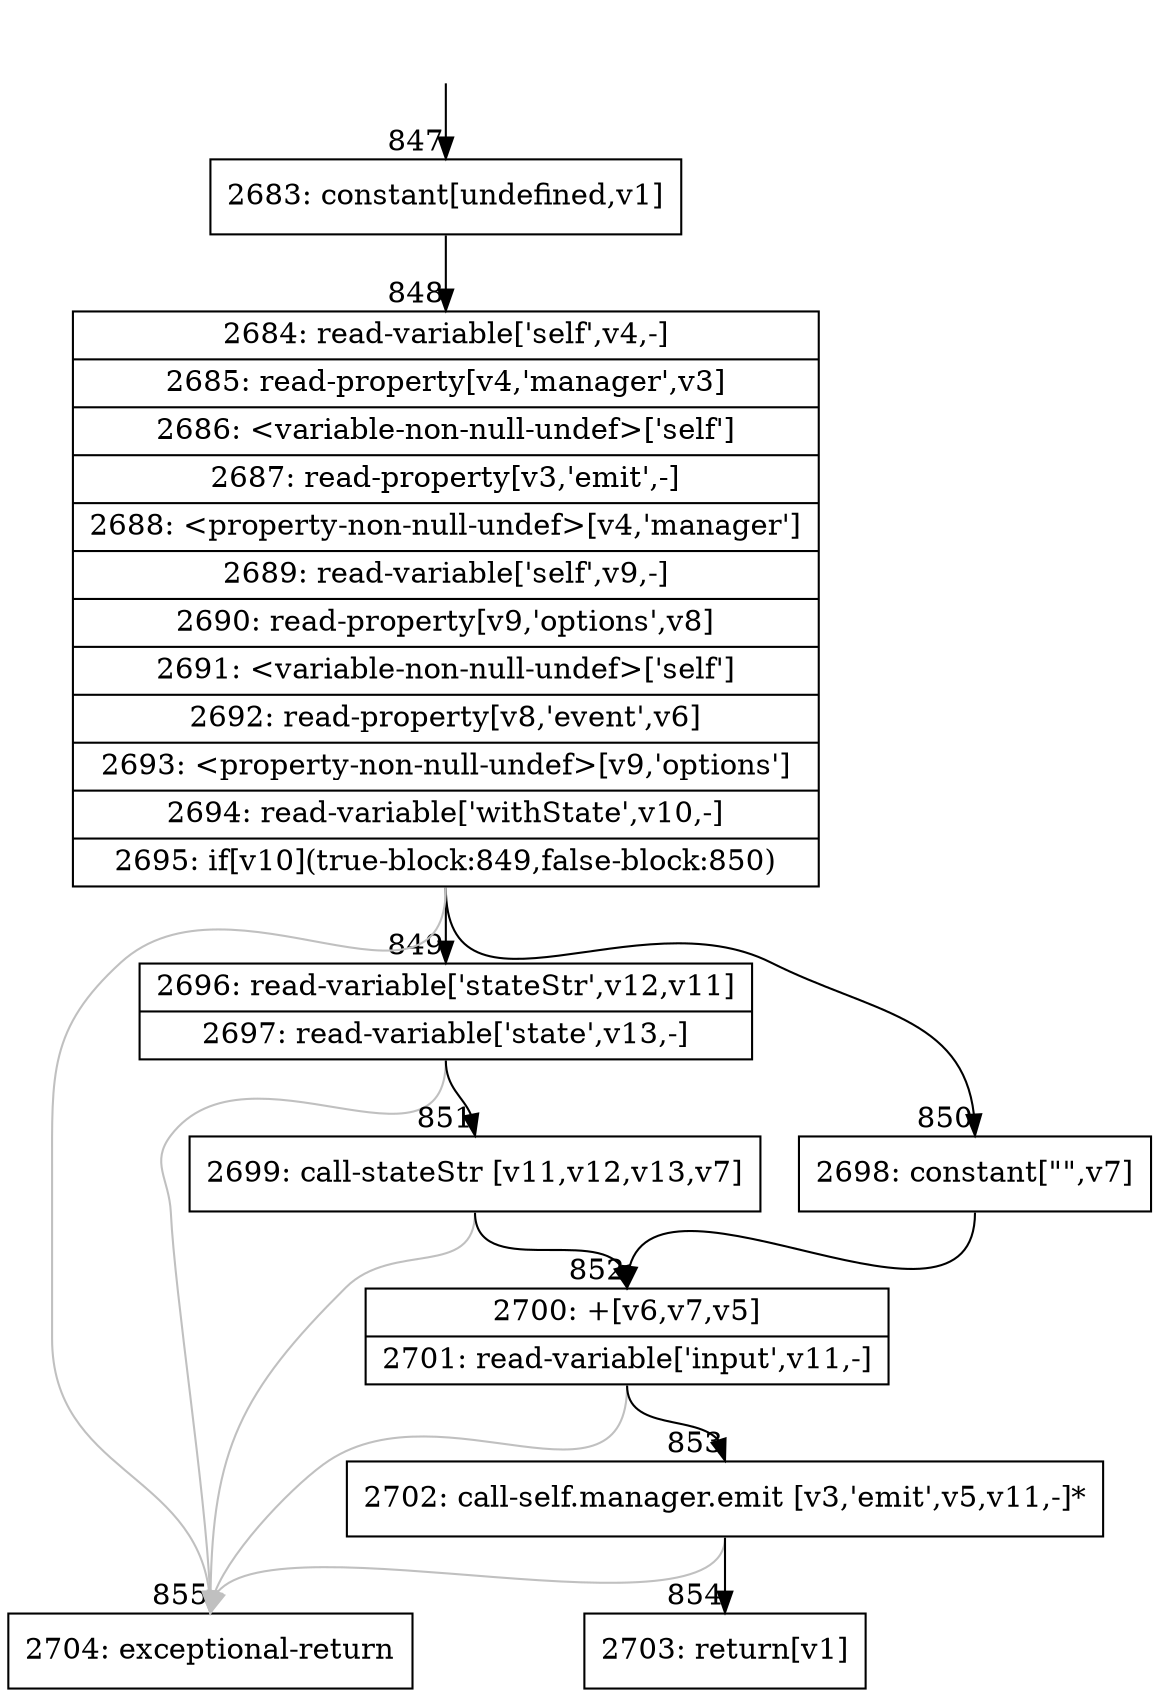digraph {
rankdir="TD"
BB_entry75[shape=none,label=""];
BB_entry75 -> BB847 [tailport=s, headport=n, headlabel="    847"]
BB847 [shape=record label="{2683: constant[undefined,v1]}" ] 
BB847 -> BB848 [tailport=s, headport=n, headlabel="      848"]
BB848 [shape=record label="{2684: read-variable['self',v4,-]|2685: read-property[v4,'manager',v3]|2686: \<variable-non-null-undef\>['self']|2687: read-property[v3,'emit',-]|2688: \<property-non-null-undef\>[v4,'manager']|2689: read-variable['self',v9,-]|2690: read-property[v9,'options',v8]|2691: \<variable-non-null-undef\>['self']|2692: read-property[v8,'event',v6]|2693: \<property-non-null-undef\>[v9,'options']|2694: read-variable['withState',v10,-]|2695: if[v10](true-block:849,false-block:850)}" ] 
BB848 -> BB849 [tailport=s, headport=n, headlabel="      849"]
BB848 -> BB850 [tailport=s, headport=n, headlabel="      850"]
BB848 -> BB855 [tailport=s, headport=n, color=gray, headlabel="      855"]
BB849 [shape=record label="{2696: read-variable['stateStr',v12,v11]|2697: read-variable['state',v13,-]}" ] 
BB849 -> BB851 [tailport=s, headport=n, headlabel="      851"]
BB849 -> BB855 [tailport=s, headport=n, color=gray]
BB850 [shape=record label="{2698: constant[\"\",v7]}" ] 
BB850 -> BB852 [tailport=s, headport=n, headlabel="      852"]
BB851 [shape=record label="{2699: call-stateStr [v11,v12,v13,v7]}" ] 
BB851 -> BB852 [tailport=s, headport=n]
BB851 -> BB855 [tailport=s, headport=n, color=gray]
BB852 [shape=record label="{2700: +[v6,v7,v5]|2701: read-variable['input',v11,-]}" ] 
BB852 -> BB853 [tailport=s, headport=n, headlabel="      853"]
BB852 -> BB855 [tailport=s, headport=n, color=gray]
BB853 [shape=record label="{2702: call-self.manager.emit [v3,'emit',v5,v11,-]*}" ] 
BB853 -> BB854 [tailport=s, headport=n, headlabel="      854"]
BB853 -> BB855 [tailport=s, headport=n, color=gray]
BB854 [shape=record label="{2703: return[v1]}" ] 
BB855 [shape=record label="{2704: exceptional-return}" ] 
//#$~ 1391
}
